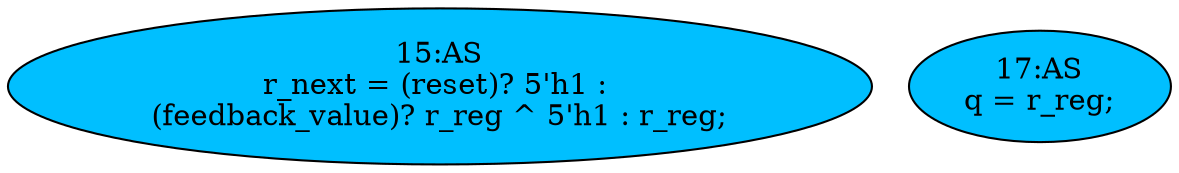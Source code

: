 strict digraph "compose( ,  )" {
	node [label="\N"];
	"15:AS"	[ast="<pyverilog.vparser.ast.Assign object at 0x7f8b5c3e3d10>",
		def_var="['r_next']",
		fillcolor=deepskyblue,
		label="15:AS
r_next = (reset)? 5'h1 : 
(feedback_value)? r_reg ^ 5'h1 : r_reg;",
		statements="[]",
		style=filled,
		typ=Assign,
		use_var="['reset', 'feedback_value', 'r_reg', 'r_reg']"];
	"17:AS"	[ast="<pyverilog.vparser.ast.Assign object at 0x7f8b5c38e550>",
		def_var="['q']",
		fillcolor=deepskyblue,
		label="17:AS
q = r_reg;",
		statements="[]",
		style=filled,
		typ=Assign,
		use_var="['r_reg']"];
}
